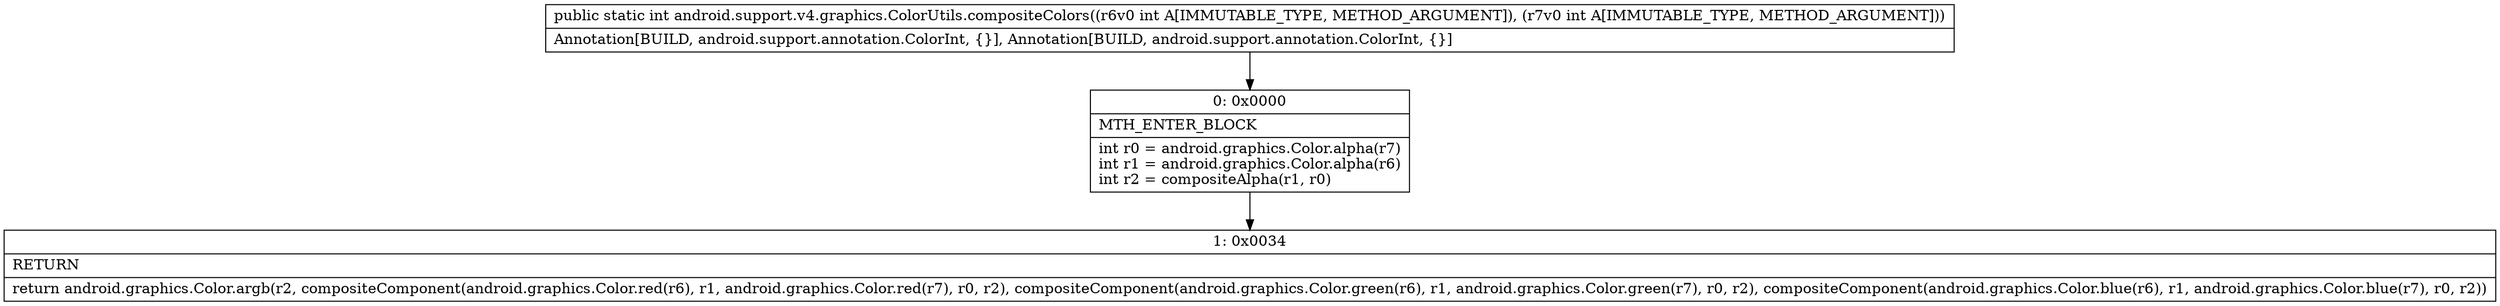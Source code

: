 digraph "CFG forandroid.support.v4.graphics.ColorUtils.compositeColors(II)I" {
Node_0 [shape=record,label="{0\:\ 0x0000|MTH_ENTER_BLOCK\l|int r0 = android.graphics.Color.alpha(r7)\lint r1 = android.graphics.Color.alpha(r6)\lint r2 = compositeAlpha(r1, r0)\l}"];
Node_1 [shape=record,label="{1\:\ 0x0034|RETURN\l|return android.graphics.Color.argb(r2, compositeComponent(android.graphics.Color.red(r6), r1, android.graphics.Color.red(r7), r0, r2), compositeComponent(android.graphics.Color.green(r6), r1, android.graphics.Color.green(r7), r0, r2), compositeComponent(android.graphics.Color.blue(r6), r1, android.graphics.Color.blue(r7), r0, r2))\l}"];
MethodNode[shape=record,label="{public static int android.support.v4.graphics.ColorUtils.compositeColors((r6v0 int A[IMMUTABLE_TYPE, METHOD_ARGUMENT]), (r7v0 int A[IMMUTABLE_TYPE, METHOD_ARGUMENT]))  | Annotation[BUILD, android.support.annotation.ColorInt, \{\}], Annotation[BUILD, android.support.annotation.ColorInt, \{\}]\l}"];
MethodNode -> Node_0;
Node_0 -> Node_1;
}

